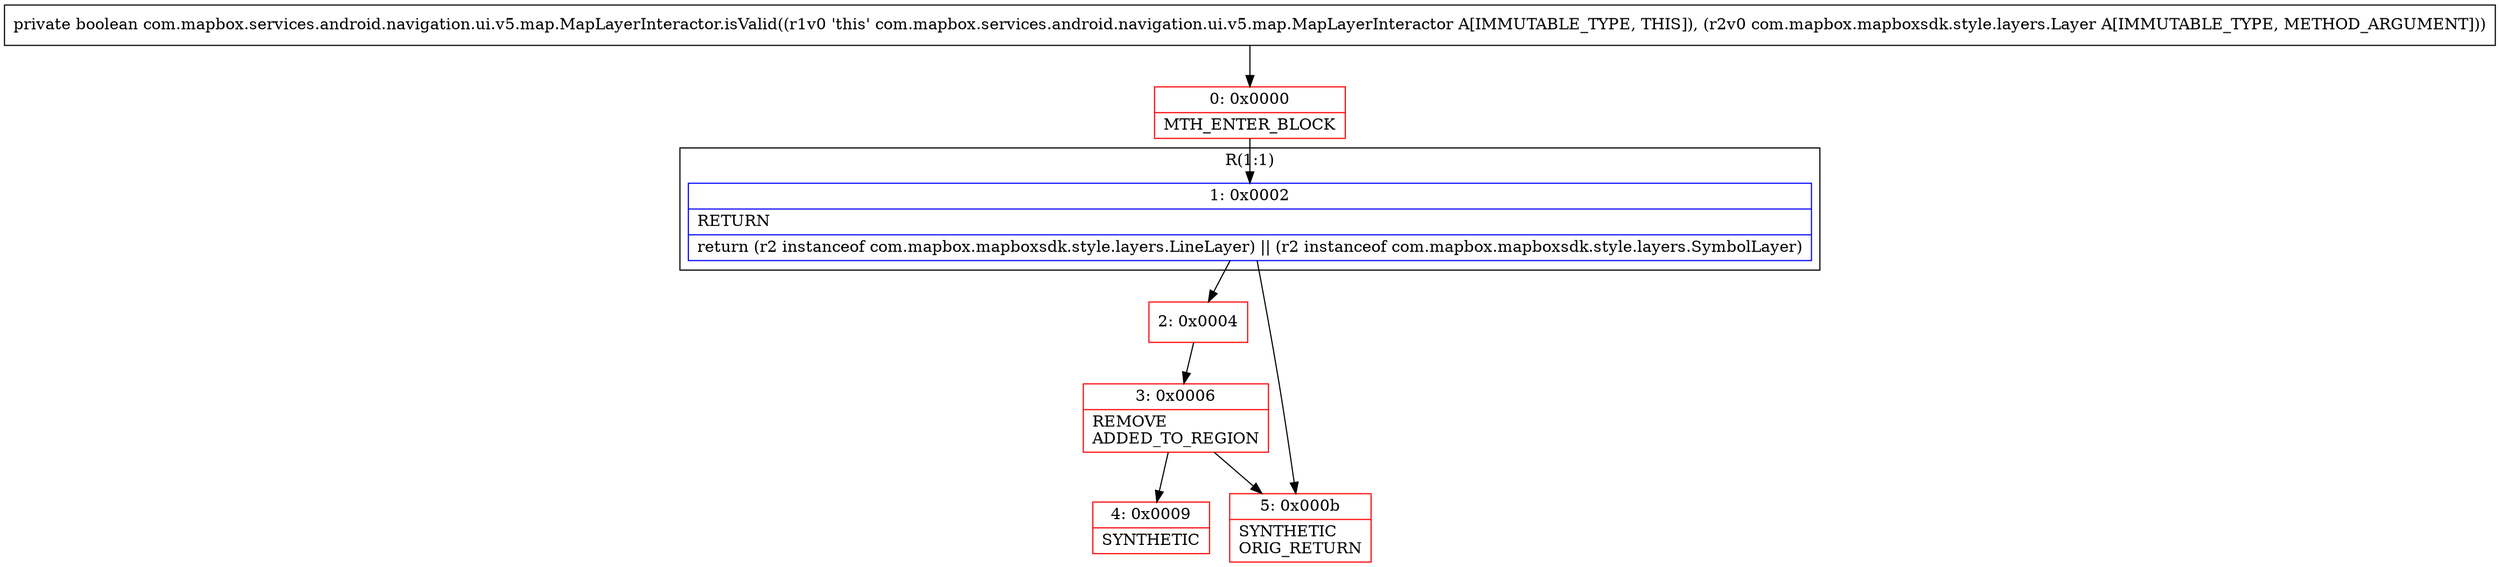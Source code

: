 digraph "CFG forcom.mapbox.services.android.navigation.ui.v5.map.MapLayerInteractor.isValid(Lcom\/mapbox\/mapboxsdk\/style\/layers\/Layer;)Z" {
subgraph cluster_Region_1249804741 {
label = "R(1:1)";
node [shape=record,color=blue];
Node_1 [shape=record,label="{1\:\ 0x0002|RETURN\l|return (r2 instanceof com.mapbox.mapboxsdk.style.layers.LineLayer) \|\| (r2 instanceof com.mapbox.mapboxsdk.style.layers.SymbolLayer)\l}"];
}
Node_0 [shape=record,color=red,label="{0\:\ 0x0000|MTH_ENTER_BLOCK\l}"];
Node_2 [shape=record,color=red,label="{2\:\ 0x0004}"];
Node_3 [shape=record,color=red,label="{3\:\ 0x0006|REMOVE\lADDED_TO_REGION\l}"];
Node_4 [shape=record,color=red,label="{4\:\ 0x0009|SYNTHETIC\l}"];
Node_5 [shape=record,color=red,label="{5\:\ 0x000b|SYNTHETIC\lORIG_RETURN\l}"];
MethodNode[shape=record,label="{private boolean com.mapbox.services.android.navigation.ui.v5.map.MapLayerInteractor.isValid((r1v0 'this' com.mapbox.services.android.navigation.ui.v5.map.MapLayerInteractor A[IMMUTABLE_TYPE, THIS]), (r2v0 com.mapbox.mapboxsdk.style.layers.Layer A[IMMUTABLE_TYPE, METHOD_ARGUMENT])) }"];
MethodNode -> Node_0;
Node_1 -> Node_2;
Node_1 -> Node_5;
Node_0 -> Node_1;
Node_2 -> Node_3;
Node_3 -> Node_4;
Node_3 -> Node_5;
}

